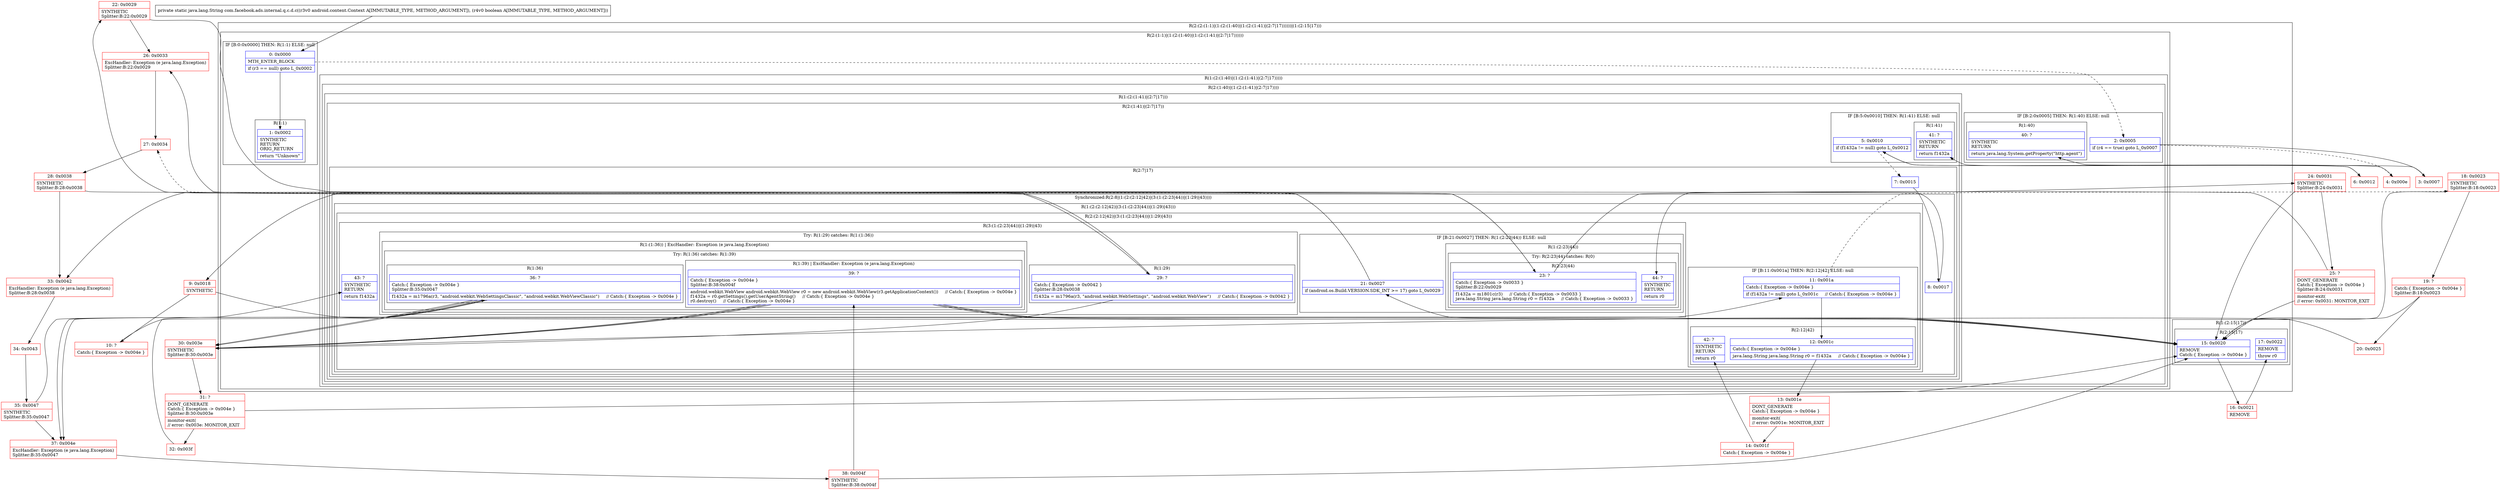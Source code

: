 digraph "CFG forcom.facebook.ads.internal.q.c.d.c(Landroid\/content\/Context;Z)Ljava\/lang\/String;" {
subgraph cluster_Region_239367013 {
label = "R(2:(2:(1:1)|(1:(2:(1:40)|(1:(2:(1:41)|(2:7|17))))))|(1:(2:15|17)))";
node [shape=record,color=blue];
subgraph cluster_Region_722283309 {
label = "R(2:(1:1)|(1:(2:(1:40)|(1:(2:(1:41)|(2:7|17))))))";
node [shape=record,color=blue];
subgraph cluster_IfRegion_516408794 {
label = "IF [B:0:0x0000] THEN: R(1:1) ELSE: null";
node [shape=record,color=blue];
Node_0 [shape=record,label="{0\:\ 0x0000|MTH_ENTER_BLOCK\l|if (r3 == null) goto L_0x0002\l}"];
subgraph cluster_Region_795502763 {
label = "R(1:1)";
node [shape=record,color=blue];
Node_1 [shape=record,label="{1\:\ 0x0002|SYNTHETIC\lRETURN\lORIG_RETURN\l|return \"Unknown\"\l}"];
}
}
subgraph cluster_Region_43579768 {
label = "R(1:(2:(1:40)|(1:(2:(1:41)|(2:7|17)))))";
node [shape=record,color=blue];
subgraph cluster_Region_1083113029 {
label = "R(2:(1:40)|(1:(2:(1:41)|(2:7|17))))";
node [shape=record,color=blue];
subgraph cluster_IfRegion_1623661211 {
label = "IF [B:2:0x0005] THEN: R(1:40) ELSE: null";
node [shape=record,color=blue];
Node_2 [shape=record,label="{2\:\ 0x0005|if (r4 == true) goto L_0x0007\l}"];
subgraph cluster_Region_471075096 {
label = "R(1:40)";
node [shape=record,color=blue];
Node_40 [shape=record,label="{40\:\ ?|SYNTHETIC\lRETURN\l|return java.lang.System.getProperty(\"http.agent\")\l}"];
}
}
subgraph cluster_Region_1493332187 {
label = "R(1:(2:(1:41)|(2:7|17)))";
node [shape=record,color=blue];
subgraph cluster_Region_1858716008 {
label = "R(2:(1:41)|(2:7|17))";
node [shape=record,color=blue];
subgraph cluster_IfRegion_914497000 {
label = "IF [B:5:0x0010] THEN: R(1:41) ELSE: null";
node [shape=record,color=blue];
Node_5 [shape=record,label="{5\:\ 0x0010|if (f1432a != null) goto L_0x0012\l}"];
subgraph cluster_Region_182619881 {
label = "R(1:41)";
node [shape=record,color=blue];
Node_41 [shape=record,label="{41\:\ ?|SYNTHETIC\lRETURN\l|return f1432a\l}"];
}
}
subgraph cluster_Region_1085055942 {
label = "R(2:7|17)";
node [shape=record,color=blue];
Node_7 [shape=record,label="{7\:\ 0x0015}"];
subgraph cluster_SynchronizedRegion_1615788090 {
label = "Synchronized:R(2:8|(1:(2:(2:12|42)|(3:(1:(2:23|44))|(1:29)|43))))";
node [shape=record,color=blue];
Node_8 [shape=record,label="{8\:\ 0x0017}"];
subgraph cluster_Region_1174787206 {
label = "R(1:(2:(2:12|42)|(3:(1:(2:23|44))|(1:29)|43)))";
node [shape=record,color=blue];
subgraph cluster_Region_1485741929 {
label = "R(2:(2:12|42)|(3:(1:(2:23|44))|(1:29)|43))";
node [shape=record,color=blue];
subgraph cluster_IfRegion_2107221293 {
label = "IF [B:11:0x001a] THEN: R(2:12|42) ELSE: null";
node [shape=record,color=blue];
Node_11 [shape=record,label="{11\:\ 0x001a|Catch:\{ Exception \-\> 0x004e \}\l|if (f1432a != null) goto L_0x001c     \/\/ Catch:\{ Exception \-\> 0x004e \}\l}"];
subgraph cluster_Region_85638915 {
label = "R(2:12|42)";
node [shape=record,color=blue];
Node_12 [shape=record,label="{12\:\ 0x001c|Catch:\{ Exception \-\> 0x004e \}\l|java.lang.String java.lang.String r0 = f1432a     \/\/ Catch:\{ Exception \-\> 0x004e \}\l}"];
Node_42 [shape=record,label="{42\:\ ?|SYNTHETIC\lRETURN\l|return r0\l}"];
}
}
subgraph cluster_Region_1786842508 {
label = "R(3:(1:(2:23|44))|(1:29)|43)";
node [shape=record,color=blue];
subgraph cluster_IfRegion_46683582 {
label = "IF [B:21:0x0027] THEN: R(1:(2:23|44)) ELSE: null";
node [shape=record,color=blue];
Node_21 [shape=record,label="{21\:\ 0x0027|if (android.os.Build.VERSION.SDK_INT \>= 17) goto L_0x0029\l}"];
subgraph cluster_Region_772929369 {
label = "R(1:(2:23|44))";
node [shape=record,color=blue];
subgraph cluster_TryCatchRegion_504471419 {
label = "Try: R(2:23|44) catches: R(0)";
node [shape=record,color=blue];
subgraph cluster_Region_873579838 {
label = "R(2:23|44)";
node [shape=record,color=blue];
Node_23 [shape=record,label="{23\:\ ?|Catch:\{ Exception \-\> 0x0033 \}\lSplitter:B:22:0x0029\l|f1432a = m1801c(r3)     \/\/ Catch:\{ Exception \-\> 0x0033 \}\ljava.lang.String java.lang.String r0 = f1432a     \/\/ Catch:\{ Exception \-\> 0x0033 \}\l}"];
Node_44 [shape=record,label="{44\:\ ?|SYNTHETIC\lRETURN\l|return r0\l}"];
}
subgraph cluster_Region_2082348120 {
label = "R(0) | ExcHandler: Exception (e java.lang.Exception)\l";
node [shape=record,color=blue];
}
}
}
}
subgraph cluster_TryCatchRegion_1010549696 {
label = "Try: R(1:29) catches: R(1:(1:36))";
node [shape=record,color=blue];
subgraph cluster_Region_498155553 {
label = "R(1:29)";
node [shape=record,color=blue];
Node_29 [shape=record,label="{29\:\ ?|Catch:\{ Exception \-\> 0x0042 \}\lSplitter:B:28:0x0038\l|f1432a = m1796a(r3, \"android.webkit.WebSettings\", \"android.webkit.WebView\")     \/\/ Catch:\{ Exception \-\> 0x0042 \}\l}"];
}
subgraph cluster_Region_264896171 {
label = "R(1:(1:36)) | ExcHandler: Exception (e java.lang.Exception)\l";
node [shape=record,color=blue];
subgraph cluster_TryCatchRegion_54124502 {
label = "Try: R(1:36) catches: R(1:39)";
node [shape=record,color=blue];
subgraph cluster_Region_1635662258 {
label = "R(1:36)";
node [shape=record,color=blue];
Node_36 [shape=record,label="{36\:\ ?|Catch:\{ Exception \-\> 0x004e \}\lSplitter:B:35:0x0047\l|f1432a = m1796a(r3, \"android.webkit.WebSettingsClassic\", \"android.webkit.WebViewClassic\")     \/\/ Catch:\{ Exception \-\> 0x004e \}\l}"];
}
subgraph cluster_Region_495265971 {
label = "R(1:39) | ExcHandler: Exception (e java.lang.Exception)\l";
node [shape=record,color=blue];
Node_39 [shape=record,label="{39\:\ ?|Catch:\{ Exception \-\> 0x004e \}\lSplitter:B:38:0x004f\l|android.webkit.WebView android.webkit.WebView r0 = new android.webkit.WebView(r3.getApplicationContext())     \/\/ Catch:\{ Exception \-\> 0x004e \}\lf1432a = r0.getSettings().getUserAgentString()     \/\/ Catch:\{ Exception \-\> 0x004e \}\lr0.destroy()     \/\/ Catch:\{ Exception \-\> 0x004e \}\l}"];
}
}
}
}
Node_43 [shape=record,label="{43\:\ ?|SYNTHETIC\lRETURN\l|return f1432a\l}"];
}
}
}
}
}
}
}
}
}
}
subgraph cluster_Region_1993985524 {
label = "R(1:(2:15|17))";
node [shape=record,color=blue];
subgraph cluster_Region_916805922 {
label = "R(2:15|17)";
node [shape=record,color=blue];
Node_15 [shape=record,label="{15\:\ 0x0020|REMOVE\lCatch:\{ Exception \-\> 0x004e \}\l}"];
Node_17 [shape=record,label="{17\:\ 0x0022|REMOVE\l|throw r0\l}"];
}
}
}
subgraph cluster_Region_2082348120 {
label = "R(0) | ExcHandler: Exception (e java.lang.Exception)\l";
node [shape=record,color=blue];
}
subgraph cluster_Region_264896171 {
label = "R(1:(1:36)) | ExcHandler: Exception (e java.lang.Exception)\l";
node [shape=record,color=blue];
subgraph cluster_TryCatchRegion_54124502 {
label = "Try: R(1:36) catches: R(1:39)";
node [shape=record,color=blue];
subgraph cluster_Region_1635662258 {
label = "R(1:36)";
node [shape=record,color=blue];
Node_36 [shape=record,label="{36\:\ ?|Catch:\{ Exception \-\> 0x004e \}\lSplitter:B:35:0x0047\l|f1432a = m1796a(r3, \"android.webkit.WebSettingsClassic\", \"android.webkit.WebViewClassic\")     \/\/ Catch:\{ Exception \-\> 0x004e \}\l}"];
}
subgraph cluster_Region_495265971 {
label = "R(1:39) | ExcHandler: Exception (e java.lang.Exception)\l";
node [shape=record,color=blue];
Node_39 [shape=record,label="{39\:\ ?|Catch:\{ Exception \-\> 0x004e \}\lSplitter:B:38:0x004f\l|android.webkit.WebView android.webkit.WebView r0 = new android.webkit.WebView(r3.getApplicationContext())     \/\/ Catch:\{ Exception \-\> 0x004e \}\lf1432a = r0.getSettings().getUserAgentString()     \/\/ Catch:\{ Exception \-\> 0x004e \}\lr0.destroy()     \/\/ Catch:\{ Exception \-\> 0x004e \}\l}"];
}
}
}
subgraph cluster_Region_495265971 {
label = "R(1:39) | ExcHandler: Exception (e java.lang.Exception)\l";
node [shape=record,color=blue];
Node_39 [shape=record,label="{39\:\ ?|Catch:\{ Exception \-\> 0x004e \}\lSplitter:B:38:0x004f\l|android.webkit.WebView android.webkit.WebView r0 = new android.webkit.WebView(r3.getApplicationContext())     \/\/ Catch:\{ Exception \-\> 0x004e \}\lf1432a = r0.getSettings().getUserAgentString()     \/\/ Catch:\{ Exception \-\> 0x004e \}\lr0.destroy()     \/\/ Catch:\{ Exception \-\> 0x004e \}\l}"];
}
Node_3 [shape=record,color=red,label="{3\:\ 0x0007}"];
Node_4 [shape=record,color=red,label="{4\:\ 0x000e}"];
Node_6 [shape=record,color=red,label="{6\:\ 0x0012}"];
Node_9 [shape=record,color=red,label="{9\:\ 0x0018|SYNTHETIC\l}"];
Node_10 [shape=record,color=red,label="{10\:\ ?|Catch:\{ Exception \-\> 0x004e \}\l}"];
Node_13 [shape=record,color=red,label="{13\:\ 0x001e|DONT_GENERATE\lCatch:\{ Exception \-\> 0x004e \}\l|monitor\-exit(\l\/\/ error: 0x001e: MONITOR_EXIT  \l}"];
Node_14 [shape=record,color=red,label="{14\:\ 0x001f|Catch:\{ Exception \-\> 0x004e \}\l}"];
Node_16 [shape=record,color=red,label="{16\:\ 0x0021|REMOVE\l}"];
Node_18 [shape=record,color=red,label="{18\:\ 0x0023|SYNTHETIC\lSplitter:B:18:0x0023\l}"];
Node_19 [shape=record,color=red,label="{19\:\ ?|Catch:\{ Exception \-\> 0x004e \}\lSplitter:B:18:0x0023\l}"];
Node_20 [shape=record,color=red,label="{20\:\ 0x0025}"];
Node_22 [shape=record,color=red,label="{22\:\ 0x0029|SYNTHETIC\lSplitter:B:22:0x0029\l}"];
Node_24 [shape=record,color=red,label="{24\:\ 0x0031|SYNTHETIC\lSplitter:B:24:0x0031\l}"];
Node_25 [shape=record,color=red,label="{25\:\ ?|DONT_GENERATE\lCatch:\{ Exception \-\> 0x004e \}\lSplitter:B:24:0x0031\l|monitor\-exit(\l\/\/ error: 0x0031: MONITOR_EXIT  \l}"];
Node_26 [shape=record,color=red,label="{26\:\ 0x0033|ExcHandler: Exception (e java.lang.Exception)\lSplitter:B:22:0x0029\l}"];
Node_27 [shape=record,color=red,label="{27\:\ 0x0034}"];
Node_28 [shape=record,color=red,label="{28\:\ 0x0038|SYNTHETIC\lSplitter:B:28:0x0038\l}"];
Node_30 [shape=record,color=red,label="{30\:\ 0x003e|SYNTHETIC\lSplitter:B:30:0x003e\l}"];
Node_31 [shape=record,color=red,label="{31\:\ ?|DONT_GENERATE\lCatch:\{ Exception \-\> 0x004e \}\lSplitter:B:30:0x003e\l|monitor\-exit(\l\/\/ error: 0x003e: MONITOR_EXIT  \l}"];
Node_32 [shape=record,color=red,label="{32\:\ 0x003f}"];
Node_33 [shape=record,color=red,label="{33\:\ 0x0042|ExcHandler: Exception (e java.lang.Exception)\lSplitter:B:28:0x0038\l}"];
Node_34 [shape=record,color=red,label="{34\:\ 0x0043}"];
Node_35 [shape=record,color=red,label="{35\:\ 0x0047|SYNTHETIC\lSplitter:B:35:0x0047\l}"];
Node_37 [shape=record,color=red,label="{37\:\ 0x004e|ExcHandler: Exception (e java.lang.Exception)\lSplitter:B:35:0x0047\l}"];
Node_38 [shape=record,color=red,label="{38\:\ 0x004f|SYNTHETIC\lSplitter:B:38:0x004f\l}"];
MethodNode[shape=record,label="{private static java.lang.String com.facebook.ads.internal.q.c.d.c((r3v0 android.content.Context A[IMMUTABLE_TYPE, METHOD_ARGUMENT]), (r4v0 boolean A[IMMUTABLE_TYPE, METHOD_ARGUMENT])) }"];
MethodNode -> Node_0;
Node_0 -> Node_1;
Node_0 -> Node_2[style=dashed];
Node_2 -> Node_3;
Node_2 -> Node_4[style=dashed];
Node_5 -> Node_6;
Node_5 -> Node_7[style=dashed];
Node_7 -> Node_8;
Node_8 -> Node_9;
Node_11 -> Node_12;
Node_11 -> Node_18[style=dashed];
Node_12 -> Node_13;
Node_21 -> Node_22;
Node_21 -> Node_27[style=dashed];
Node_23 -> Node_24;
Node_23 -> Node_26;
Node_29 -> Node_30;
Node_29 -> Node_33;
Node_36 -> Node_37;
Node_36 -> Node_30;
Node_39 -> Node_15;
Node_39 -> Node_30;
Node_15 -> Node_16;
Node_36 -> Node_37;
Node_36 -> Node_30;
Node_39 -> Node_15;
Node_39 -> Node_30;
Node_39 -> Node_15;
Node_39 -> Node_30;
Node_3 -> Node_40;
Node_4 -> Node_5;
Node_6 -> Node_41;
Node_9 -> Node_10;
Node_9 -> Node_15;
Node_10 -> Node_11;
Node_13 -> Node_14;
Node_14 -> Node_42;
Node_16 -> Node_17;
Node_18 -> Node_19;
Node_18 -> Node_15;
Node_19 -> Node_20;
Node_19 -> Node_15;
Node_20 -> Node_21;
Node_22 -> Node_23;
Node_22 -> Node_26;
Node_24 -> Node_25;
Node_24 -> Node_15;
Node_25 -> Node_15;
Node_25 -> Node_44;
Node_26 -> Node_27;
Node_27 -> Node_28;
Node_28 -> Node_29;
Node_28 -> Node_33;
Node_30 -> Node_31;
Node_30 -> Node_15;
Node_31 -> Node_32;
Node_31 -> Node_15;
Node_32 -> Node_43;
Node_33 -> Node_34;
Node_34 -> Node_35;
Node_35 -> Node_36;
Node_35 -> Node_37;
Node_37 -> Node_38;
Node_38 -> Node_39;
Node_38 -> Node_15;
}

